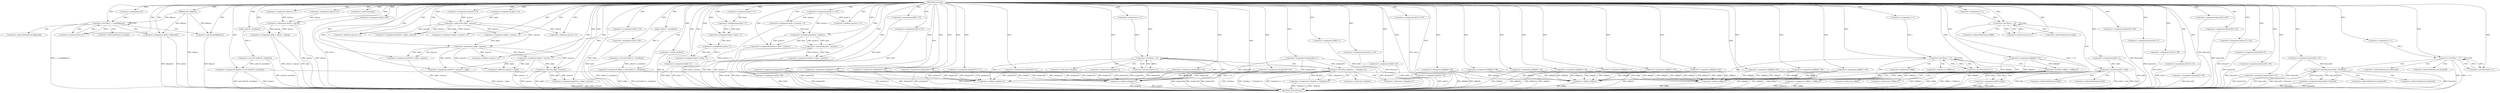 digraph sxyewscj {  
"8669969714643549258" [label = "(METHOD,sxyewscj)" ]
"8669969714643549726" [label = "(METHOD_RETURN,void)" ]
"8669969714643549259" [label = "(PARAM,char* lkkpues)" ]
"8669969714643549263" [label = "(<operator>.assignment,rqkaf = 13)" ]
"8669969714643549268" [label = "(<operator>.assignment,udiwue = 17)" ]
"8669969714643549275" [label = "(<operator>.assignment,i=0)" ]
"8669969714643549278" [label = "(<operator>.lessThan,i < sizeof(lkkpues))" ]
"8669969714643549280" [label = "(<operator>.sizeOf,sizeof(lkkpues))" ]
"8669969714643549282" [label = "(<operator>.postIncrement,i++)" ]
"8669969714643549285" [label = "(<operator>.assignment,zqit[i] = lkkpues[i])" ]
"8669969714643549293" [label = "(<operator>.assignment,cxjwsew = 4)" ]
"8669969714643549296" [label = "(<operator>.assignment,obuphus = (int*)calloc(9, sizeof(int)))" ]
"8669969714643549298" [label = "(<operator>.cast,(int*)calloc(9, sizeof(int)))" ]
"8669969714643549300" [label = "(calloc,calloc(9, sizeof(int)))" ]
"8669969714643549302" [label = "(<operator>.sizeOf,sizeof(int))" ]
"8669969714643549306" [label = "(<operator>.assignment,fcj[0] = 7)" ]
"8669969714643549311" [label = "(<operator>.assignment,pxhttdx = rqkaf - cxjwsew)" ]
"8669969714643549313" [label = "(<operator>.subtraction,rqkaf - cxjwsew)" ]
"8669969714643549317" [label = "(<operator>.assignment,mptvgs = 9)" ]
"8669969714643549321" [label = "(<operator>.assignment,fjwm = 71)" ]
"8669969714643549325" [label = "(<operator>.assignment,obuphus[0] = 1)" ]
"8669969714643549330" [label = "(<operator>.assignment,rqkaf = cxjwsew + 6)" ]
"8669969714643549332" [label = "(<operator>.addition,cxjwsew + 6)" ]
"8669969714643549335" [label = "(<operator>.assignment,fcj[1] = 85)" ]
"8669969714643549340" [label = "(<operator>.assignment,obuphus[1] = 40)" ]
"8669969714643549345" [label = "(<operator>.assignment,obuphus[2] = 62)" ]
"8669969714643549350" [label = "(<operator>.assignment,hlzymv[0] = 72)" ]
"8669969714643549356" [label = "(<operator>.assignment,zjcykcvx = 10)" ]
"8669969714643549359" [label = "(<operator>.assignment,rqkaf = cxjwsew + 6)" ]
"8669969714643549361" [label = "(<operator>.addition,cxjwsew + 6)" ]
"8669969714643549364" [label = "(<operator>.assignment,adok = udiwue - mptvgs)" ]
"8669969714643549366" [label = "(<operator>.subtraction,udiwue - mptvgs)" ]
"8669969714643549370" [label = "(<operator>.assignment,fcj[2] = 10)" ]
"8669969714643549375" [label = "(<operator>.assignment,fcj[3] = 86)" ]
"8669969714643549380" [label = "(<operator>.assignment,pxhttdx = rqkaf - cxjwsew)" ]
"8669969714643549382" [label = "(<operator>.subtraction,rqkaf - cxjwsew)" ]
"8669969714643549385" [label = "(<operator>.assignment,efklhj = (int*)calloc(11, sizeof(int)))" ]
"8669969714643549387" [label = "(<operator>.cast,(int*)calloc(11, sizeof(int)))" ]
"8669969714643549389" [label = "(calloc,calloc(11, sizeof(int)))" ]
"8669969714643549391" [label = "(<operator>.sizeOf,sizeof(int))" ]
"8669969714643549393" [label = "(<operator>.assignment,obuphus[3] = 58)" ]
"8669969714643549398" [label = "(<operator>.assignment,rqkaf = cxjwsew + 6)" ]
"8669969714643549400" [label = "(<operator>.addition,cxjwsew + 6)" ]
"8669969714643549403" [label = "(<operator>.assignment,fjwm = fjwm * 2)" ]
"8669969714643549405" [label = "(<operator>.multiplication,fjwm * 2)" ]
"8669969714643549408" [label = "(<operator>.assignment,fcj[4] = 2)" ]
"8669969714643549413" [label = "(<operator>.assignment,pxhttdx = cxjwsew + rqkaf)" ]
"8669969714643549415" [label = "(<operator>.addition,cxjwsew + rqkaf)" ]
"8669969714643549418" [label = "(<operator>.assignment,efklhj[0] = 36)" ]
"8669969714643549423" [label = "(<operator>.assignment,efklhj[1] = 32)" ]
"8669969714643549428" [label = "(<operator>.assignment,obuphus[4] = 72)" ]
"8669969714643549433" [label = "(<operator>.assignment,fcj[5] = 98)" ]
"8669969714643549438" [label = "(<operator>.assignment,fcj[6] = 74)" ]
"8669969714643549443" [label = "(<operator>.assignment,fcj[7] = 32)" ]
"8669969714643549448" [label = "(<operator>.assignment,obuphus[5] = 3)" ]
"8669969714643549453" [label = "(<operator>.assignment,efklhj[2] = 28)" ]
"8669969714643549458" [label = "(<operator>.assignment,obuphus[6] = 42)" ]
"8669969714643549463" [label = "(<operator>.assignment,fcj[8] = 7)" ]
"8669969714643549468" [label = "(<operator>.assignment,hlzymv[1] = 34)" ]
"8669969714643549473" [label = "(<operator>.assignment,fjwm = fjwm * 2)" ]
"8669969714643549475" [label = "(<operator>.multiplication,fjwm * 2)" ]
"8669969714643549478" [label = "(<operator>.assignment,efklhj[3] = 43)" ]
"8669969714643549483" [label = "(<operator>.assignment,obuphus[7] = 71)" ]
"8669969714643549488" [label = "(<operator>.assignment,pxhttdx = rqkaf / cxjwsew)" ]
"8669969714643549490" [label = "(<operator>.division,rqkaf / cxjwsew)" ]
"8669969714643549493" [label = "(<operator>.assignment,fjwm = zjcykcvx + 6)" ]
"8669969714643549495" [label = "(<operator>.addition,zjcykcvx + 6)" ]
"8669969714643549498" [label = "(<operator>.assignment,fcj[9] = 30)" ]
"8669969714643549503" [label = "(<operator>.assignment,obuphus[8] = 81)" ]
"8669969714643549508" [label = "(<operator>.assignment,psfwqo = fjwm * zjcykcvx)" ]
"8669969714643549510" [label = "(<operator>.multiplication,fjwm * zjcykcvx)" ]
"8669969714643549513" [label = "(<operator>.assignment,fcj[10] = 78)" ]
"8669969714643549520" [label = "(<operator>.assignment,i = 1)" ]
"8669969714643549523" [label = "(<operator>.lessThan,i < 9)" ]
"8669969714643549526" [label = "(<operator>.postIncrement,i++)" ]
"8669969714643549530" [label = "(<operator>.lessThan,*obuphus < *(obuphus+i))" ]
"8669969714643549534" [label = "(<operator>.addition,obuphus+i)" ]
"8669969714643549538" [label = "(<operator>.assignment,*obuphus = *(obuphus+i))" ]
"8669969714643549542" [label = "(<operator>.addition,obuphus+i)" ]
"8669969714643549545" [label = "(<operator>.assignment,efklhj[4] = 80)" ]
"8669969714643549550" [label = "(<operator>.assignment,fcj[11] = 67)" ]
"8669969714643549555" [label = "(<operator>.assignment,efklhj[5] = 98)" ]
"8669969714643549560" [label = "(<operator>.assignment,efklhj[6] = 20)" ]
"8669969714643549565" [label = "(<operator>.assignment,efklhj[7] = 65)" ]
"8669969714643549570" [label = "(<operator>.assignment,hlzymv[2] = 80)" ]
"8669969714643549575" [label = "(<operator>.assignment,efklhj[8] = 60)" ]
"8669969714643549580" [label = "(<operator>.assignment,hlzymv[3] = 3)" ]
"8669969714643549585" [label = "(<operator>.assignment,fcj[12] = 69)" ]
"8669969714643549590" [label = "(<operator>.assignment,fcj[13] = 14)" ]
"8669969714643549595" [label = "(<operator>.assignment,psfwqo = fjwm - zjcykcvx)" ]
"8669969714643549597" [label = "(<operator>.subtraction,fjwm - zjcykcvx)" ]
"8669969714643549600" [label = "(<operator>.assignment,efklhj[9] = 89)" ]
"8669969714643549607" [label = "(<operator>.assignment,i = 1)" ]
"8669969714643549610" [label = "(<operator>.lessThan,i < 14)" ]
"8669969714643549613" [label = "(<operator>.postIncrement,i++)" ]
"8669969714643549617" [label = "(<operator>.lessThan,fcj[0] < fcj[i])" ]
"8669969714643549625" [label = "(<operator>.assignment,fcj[0] = fcj[i])" ]
"8669969714643549632" [label = "(<operator>.assignment,efklhj[10] = 5)" ]
"8669969714643549637" [label = "(<operator>.assignment,hlzymv[4] = 48)" ]
"8669969714643549642" [label = "(<operator>.assignment,hlzymv[5] = 96)" ]
"8669969714643549649" [label = "(<operator>.assignment,i = 1)" ]
"8669969714643549652" [label = "(<operator>.lessThan,i < 11)" ]
"8669969714643549655" [label = "(<operator>.postIncrement,i++)" ]
"8669969714643549659" [label = "(<operator>.lessThan,*efklhj < *(efklhj+i))" ]
"8669969714643549663" [label = "(<operator>.addition,efklhj+i)" ]
"8669969714643549667" [label = "(<operator>.assignment,*efklhj = *(efklhj+i))" ]
"8669969714643549671" [label = "(<operator>.addition,efklhj+i)" ]
"8669969714643549674" [label = "(<operator>.assignment,hlzymv[6] = 52)" ]
"8669969714643549679" [label = "(<operator>.assignment,hlzymv[7] = 36)" ]
"8669969714643549684" [label = "(<operator>.assignment,hlzymv[8] = 8)" ]
"8669969714643549689" [label = "(<operator>.assignment,hlzymv[9] = 58)" ]
"8669969714643549694" [label = "(<operator>.assignment,hlzymv[10] = 52)" ]
"8669969714643549701" [label = "(<operator>.assignment,i = 1)" ]
"8669969714643549704" [label = "(<operator>.lessThan,i < 11)" ]
"8669969714643549707" [label = "(<operator>.postIncrement,i++)" ]
"8669969714643549711" [label = "(<operator>.lessThan,hlzymv[0] < hlzymv[i])" ]
"8669969714643549719" [label = "(<operator>.assignment,hlzymv[0] = hlzymv[i])" ]
"8669969714643549286" [label = "(<operator>.indirectIndexAccess,zqit[i])" ]
"8669969714643549289" [label = "(<operator>.indirectIndexAccess,lkkpues[i])" ]
"8669969714643549531" [label = "(<operator>.indirection,*obuphus)" ]
"8669969714643549533" [label = "(<operator>.indirection,*(obuphus+i))" ]
"8669969714643549539" [label = "(<operator>.indirection,*obuphus)" ]
"8669969714643549541" [label = "(<operator>.indirection,*(obuphus+i))" ]
"8669969714643549618" [label = "(<operator>.indirectIndexAccess,fcj[0])" ]
"8669969714643549621" [label = "(<operator>.indirectIndexAccess,fcj[i])" ]
"8669969714643549626" [label = "(<operator>.indirectIndexAccess,fcj[0])" ]
"8669969714643549629" [label = "(<operator>.indirectIndexAccess,fcj[i])" ]
"8669969714643549660" [label = "(<operator>.indirection,*efklhj)" ]
"8669969714643549662" [label = "(<operator>.indirection,*(efklhj+i))" ]
"8669969714643549668" [label = "(<operator>.indirection,*efklhj)" ]
"8669969714643549670" [label = "(<operator>.indirection,*(efklhj+i))" ]
"8669969714643549712" [label = "(<operator>.indirectIndexAccess,hlzymv[0])" ]
"8669969714643549715" [label = "(<operator>.indirectIndexAccess,hlzymv[i])" ]
"8669969714643549720" [label = "(<operator>.indirectIndexAccess,hlzymv[0])" ]
"8669969714643549723" [label = "(<operator>.indirectIndexAccess,hlzymv[i])" ]
  "8669969714643549617" -> "8669969714643549726"  [ label = "DDG: fcj[i]"] 
  "8669969714643549560" -> "8669969714643549726"  [ label = "DDG: efklhj[6]"] 
  "8669969714643549306" -> "8669969714643549726"  [ label = "DDG: fcj[0]"] 
  "8669969714643549719" -> "8669969714643549726"  [ label = "DDG: hlzymv[i]"] 
  "8669969714643549448" -> "8669969714643549726"  [ label = "DDG: obuphus[5]"] 
  "8669969714643549659" -> "8669969714643549726"  [ label = "DDG: *(efklhj+i)"] 
  "8669969714643549364" -> "8669969714643549726"  [ label = "DDG: udiwue - mptvgs"] 
  "8669969714643549600" -> "8669969714643549726"  [ label = "DDG: efklhj[9]"] 
  "8669969714643549350" -> "8669969714643549726"  [ label = "DDG: hlzymv[0]"] 
  "8669969714643549625" -> "8669969714643549726"  [ label = "DDG: fcj[i]"] 
  "8669969714643549545" -> "8669969714643549726"  [ label = "DDG: efklhj[4]"] 
  "8669969714643549498" -> "8669969714643549726"  [ label = "DDG: fcj[9]"] 
  "8669969714643549663" -> "8669969714643549726"  [ label = "DDG: efklhj"] 
  "8669969714643549659" -> "8669969714643549726"  [ label = "DDG: *efklhj"] 
  "8669969714643549413" -> "8669969714643549726"  [ label = "DDG: cxjwsew + rqkaf"] 
  "8669969714643549530" -> "8669969714643549726"  [ label = "DDG: *obuphus"] 
  "8669969714643549335" -> "8669969714643549726"  [ label = "DDG: fcj[1]"] 
  "8669969714643549375" -> "8669969714643549726"  [ label = "DDG: fcj[3]"] 
  "8669969714643549617" -> "8669969714643549726"  [ label = "DDG: fcj[0] < fcj[i]"] 
  "8669969714643549366" -> "8669969714643549726"  [ label = "DDG: mptvgs"] 
  "8669969714643549468" -> "8669969714643549726"  [ label = "DDG: hlzymv[1]"] 
  "8669969714643549530" -> "8669969714643549726"  [ label = "DDG: *obuphus < *(obuphus+i)"] 
  "8669969714643549285" -> "8669969714643549726"  [ label = "DDG: lkkpues[i]"] 
  "8669969714643549503" -> "8669969714643549726"  [ label = "DDG: obuphus[8]"] 
  "8669969714643549418" -> "8669969714643549726"  [ label = "DDG: efklhj[0]"] 
  "8669969714643549694" -> "8669969714643549726"  [ label = "DDG: hlzymv[10]"] 
  "8669969714643549443" -> "8669969714643549726"  [ label = "DDG: fcj[7]"] 
  "8669969714643549570" -> "8669969714643549726"  [ label = "DDG: hlzymv[2]"] 
  "8669969714643549473" -> "8669969714643549726"  [ label = "DDG: fjwm * 2"] 
  "8669969714643549490" -> "8669969714643549726"  [ label = "DDG: cxjwsew"] 
  "8669969714643549565" -> "8669969714643549726"  [ label = "DDG: efklhj[7]"] 
  "8669969714643549508" -> "8669969714643549726"  [ label = "DDG: fjwm * zjcykcvx"] 
  "8669969714643549689" -> "8669969714643549726"  [ label = "DDG: hlzymv[9]"] 
  "8669969714643549637" -> "8669969714643549726"  [ label = "DDG: hlzymv[4]"] 
  "8669969714643549667" -> "8669969714643549726"  [ label = "DDG: *efklhj"] 
  "8669969714643549542" -> "8669969714643549726"  [ label = "DDG: obuphus"] 
  "8669969714643549625" -> "8669969714643549726"  [ label = "DDG: fcj[0]"] 
  "8669969714643549659" -> "8669969714643549726"  [ label = "DDG: *efklhj < *(efklhj+i)"] 
  "8669969714643549711" -> "8669969714643549726"  [ label = "DDG: hlzymv[i]"] 
  "8669969714643549433" -> "8669969714643549726"  [ label = "DDG: fcj[5]"] 
  "8669969714643549711" -> "8669969714643549726"  [ label = "DDG: hlzymv[0]"] 
  "8669969714643549458" -> "8669969714643549726"  [ label = "DDG: obuphus[6]"] 
  "8669969714643549488" -> "8669969714643549726"  [ label = "DDG: pxhttdx"] 
  "8669969714643549453" -> "8669969714643549726"  [ label = "DDG: efklhj[2]"] 
  "8669969714643549684" -> "8669969714643549726"  [ label = "DDG: hlzymv[8]"] 
  "8669969714643549387" -> "8669969714643549726"  [ label = "DDG: calloc(11, sizeof(int))"] 
  "8669969714643549298" -> "8669969714643549726"  [ label = "DDG: calloc(9, sizeof(int))"] 
  "8669969714643549428" -> "8669969714643549726"  [ label = "DDG: obuphus[4]"] 
  "8669969714643549590" -> "8669969714643549726"  [ label = "DDG: fcj[13]"] 
  "8669969714643549340" -> "8669969714643549726"  [ label = "DDG: obuphus[1]"] 
  "8669969714643549370" -> "8669969714643549726"  [ label = "DDG: fcj[2]"] 
  "8669969714643549523" -> "8669969714643549726"  [ label = "DDG: i < 9"] 
  "8669969714643549679" -> "8669969714643549726"  [ label = "DDG: hlzymv[7]"] 
  "8669969714643549550" -> "8669969714643549726"  [ label = "DDG: fcj[11]"] 
  "8669969714643549530" -> "8669969714643549726"  [ label = "DDG: *(obuphus+i)"] 
  "8669969714643549488" -> "8669969714643549726"  [ label = "DDG: rqkaf / cxjwsew"] 
  "8669969714643549380" -> "8669969714643549726"  [ label = "DDG: rqkaf - cxjwsew"] 
  "8669969714643549280" -> "8669969714643549726"  [ label = "DDG: lkkpues"] 
  "8669969714643549493" -> "8669969714643549726"  [ label = "DDG: zjcykcvx + 6"] 
  "8669969714643549595" -> "8669969714643549726"  [ label = "DDG: psfwqo"] 
  "8669969714643549704" -> "8669969714643549726"  [ label = "DDG: i"] 
  "8669969714643549296" -> "8669969714643549726"  [ label = "DDG: obuphus"] 
  "8669969714643549366" -> "8669969714643549726"  [ label = "DDG: udiwue"] 
  "8669969714643549278" -> "8669969714643549726"  [ label = "DDG: i < sizeof(lkkpues)"] 
  "8669969714643549711" -> "8669969714643549726"  [ label = "DDG: hlzymv[0] < hlzymv[i]"] 
  "8669969714643549595" -> "8669969714643549726"  [ label = "DDG: fjwm - zjcykcvx"] 
  "8669969714643549597" -> "8669969714643549726"  [ label = "DDG: fjwm"] 
  "8669969714643549259" -> "8669969714643549726"  [ label = "DDG: lkkpues"] 
  "8669969714643549632" -> "8669969714643549726"  [ label = "DDG: efklhj[10]"] 
  "8669969714643549580" -> "8669969714643549726"  [ label = "DDG: hlzymv[3]"] 
  "8669969714643549704" -> "8669969714643549726"  [ label = "DDG: i < 11"] 
  "8669969714643549719" -> "8669969714643549726"  [ label = "DDG: hlzymv[0]"] 
  "8669969714643549483" -> "8669969714643549726"  [ label = "DDG: obuphus[7]"] 
  "8669969714643549398" -> "8669969714643549726"  [ label = "DDG: cxjwsew + 6"] 
  "8669969714643549671" -> "8669969714643549726"  [ label = "DDG: efklhj"] 
  "8669969714643549478" -> "8669969714643549726"  [ label = "DDG: efklhj[3]"] 
  "8669969714643549364" -> "8669969714643549726"  [ label = "DDG: adok"] 
  "8669969714643549408" -> "8669969714643549726"  [ label = "DDG: fcj[4]"] 
  "8669969714643549642" -> "8669969714643549726"  [ label = "DDG: hlzymv[5]"] 
  "8669969714643549285" -> "8669969714643549726"  [ label = "DDG: zqit[i]"] 
  "8669969714643549674" -> "8669969714643549726"  [ label = "DDG: hlzymv[6]"] 
  "8669969714643549538" -> "8669969714643549726"  [ label = "DDG: *obuphus"] 
  "8669969714643549513" -> "8669969714643549726"  [ label = "DDG: fcj[10]"] 
  "8669969714643549538" -> "8669969714643549726"  [ label = "DDG: *(obuphus+i)"] 
  "8669969714643549610" -> "8669969714643549726"  [ label = "DDG: i < 14"] 
  "8669969714643549575" -> "8669969714643549726"  [ label = "DDG: efklhj[8]"] 
  "8669969714643549423" -> "8669969714643549726"  [ label = "DDG: efklhj[1]"] 
  "8669969714643549391" -> "8669969714643549726"  [ label = "DDG: int"] 
  "8669969714643549534" -> "8669969714643549726"  [ label = "DDG: obuphus"] 
  "8669969714643549617" -> "8669969714643549726"  [ label = "DDG: fcj[0]"] 
  "8669969714643549296" -> "8669969714643549726"  [ label = "DDG: (int*)calloc(9, sizeof(int))"] 
  "8669969714643549393" -> "8669969714643549726"  [ label = "DDG: obuphus[3]"] 
  "8669969714643549385" -> "8669969714643549726"  [ label = "DDG: efklhj"] 
  "8669969714643549555" -> "8669969714643549726"  [ label = "DDG: efklhj[5]"] 
  "8669969714643549490" -> "8669969714643549726"  [ label = "DDG: rqkaf"] 
  "8669969714643549438" -> "8669969714643549726"  [ label = "DDG: fcj[6]"] 
  "8669969714643549325" -> "8669969714643549726"  [ label = "DDG: obuphus[0]"] 
  "8669969714643549597" -> "8669969714643549726"  [ label = "DDG: zjcykcvx"] 
  "8669969714643549585" -> "8669969714643549726"  [ label = "DDG: fcj[12]"] 
  "8669969714643549667" -> "8669969714643549726"  [ label = "DDG: *(efklhj+i)"] 
  "8669969714643549463" -> "8669969714643549726"  [ label = "DDG: fcj[8]"] 
  "8669969714643549385" -> "8669969714643549726"  [ label = "DDG: (int*)calloc(11, sizeof(int))"] 
  "8669969714643549345" -> "8669969714643549726"  [ label = "DDG: obuphus[2]"] 
  "8669969714643549258" -> "8669969714643549259"  [ label = "DDG: "] 
  "8669969714643549258" -> "8669969714643549263"  [ label = "DDG: "] 
  "8669969714643549258" -> "8669969714643549268"  [ label = "DDG: "] 
  "8669969714643549258" -> "8669969714643549275"  [ label = "DDG: "] 
  "8669969714643549282" -> "8669969714643549278"  [ label = "DDG: i"] 
  "8669969714643549275" -> "8669969714643549278"  [ label = "DDG: i"] 
  "8669969714643549258" -> "8669969714643549278"  [ label = "DDG: "] 
  "8669969714643549259" -> "8669969714643549278"  [ label = "DDG: lkkpues"] 
  "8669969714643549259" -> "8669969714643549280"  [ label = "DDG: lkkpues"] 
  "8669969714643549258" -> "8669969714643549280"  [ label = "DDG: "] 
  "8669969714643549278" -> "8669969714643549282"  [ label = "DDG: i"] 
  "8669969714643549258" -> "8669969714643549282"  [ label = "DDG: "] 
  "8669969714643549259" -> "8669969714643549285"  [ label = "DDG: lkkpues"] 
  "8669969714643549258" -> "8669969714643549285"  [ label = "DDG: "] 
  "8669969714643549258" -> "8669969714643549293"  [ label = "DDG: "] 
  "8669969714643549298" -> "8669969714643549296"  [ label = "DDG: calloc(9, sizeof(int))"] 
  "8669969714643549258" -> "8669969714643549296"  [ label = "DDG: "] 
  "8669969714643549300" -> "8669969714643549298"  [ label = "DDG: 9"] 
  "8669969714643549258" -> "8669969714643549300"  [ label = "DDG: "] 
  "8669969714643549258" -> "8669969714643549302"  [ label = "DDG: "] 
  "8669969714643549258" -> "8669969714643549306"  [ label = "DDG: "] 
  "8669969714643549313" -> "8669969714643549311"  [ label = "DDG: rqkaf"] 
  "8669969714643549313" -> "8669969714643549311"  [ label = "DDG: cxjwsew"] 
  "8669969714643549258" -> "8669969714643549311"  [ label = "DDG: "] 
  "8669969714643549263" -> "8669969714643549313"  [ label = "DDG: rqkaf"] 
  "8669969714643549258" -> "8669969714643549313"  [ label = "DDG: "] 
  "8669969714643549293" -> "8669969714643549313"  [ label = "DDG: cxjwsew"] 
  "8669969714643549258" -> "8669969714643549317"  [ label = "DDG: "] 
  "8669969714643549258" -> "8669969714643549321"  [ label = "DDG: "] 
  "8669969714643549258" -> "8669969714643549325"  [ label = "DDG: "] 
  "8669969714643549313" -> "8669969714643549330"  [ label = "DDG: cxjwsew"] 
  "8669969714643549258" -> "8669969714643549330"  [ label = "DDG: "] 
  "8669969714643549313" -> "8669969714643549332"  [ label = "DDG: cxjwsew"] 
  "8669969714643549258" -> "8669969714643549332"  [ label = "DDG: "] 
  "8669969714643549258" -> "8669969714643549335"  [ label = "DDG: "] 
  "8669969714643549258" -> "8669969714643549340"  [ label = "DDG: "] 
  "8669969714643549258" -> "8669969714643549345"  [ label = "DDG: "] 
  "8669969714643549258" -> "8669969714643549350"  [ label = "DDG: "] 
  "8669969714643549258" -> "8669969714643549356"  [ label = "DDG: "] 
  "8669969714643549258" -> "8669969714643549359"  [ label = "DDG: "] 
  "8669969714643549313" -> "8669969714643549359"  [ label = "DDG: cxjwsew"] 
  "8669969714643549258" -> "8669969714643549361"  [ label = "DDG: "] 
  "8669969714643549313" -> "8669969714643549361"  [ label = "DDG: cxjwsew"] 
  "8669969714643549366" -> "8669969714643549364"  [ label = "DDG: udiwue"] 
  "8669969714643549366" -> "8669969714643549364"  [ label = "DDG: mptvgs"] 
  "8669969714643549258" -> "8669969714643549364"  [ label = "DDG: "] 
  "8669969714643549268" -> "8669969714643549366"  [ label = "DDG: udiwue"] 
  "8669969714643549258" -> "8669969714643549366"  [ label = "DDG: "] 
  "8669969714643549317" -> "8669969714643549366"  [ label = "DDG: mptvgs"] 
  "8669969714643549258" -> "8669969714643549370"  [ label = "DDG: "] 
  "8669969714643549258" -> "8669969714643549375"  [ label = "DDG: "] 
  "8669969714643549382" -> "8669969714643549380"  [ label = "DDG: rqkaf"] 
  "8669969714643549382" -> "8669969714643549380"  [ label = "DDG: cxjwsew"] 
  "8669969714643549258" -> "8669969714643549380"  [ label = "DDG: "] 
  "8669969714643549359" -> "8669969714643549382"  [ label = "DDG: rqkaf"] 
  "8669969714643549258" -> "8669969714643549382"  [ label = "DDG: "] 
  "8669969714643549313" -> "8669969714643549382"  [ label = "DDG: cxjwsew"] 
  "8669969714643549387" -> "8669969714643549385"  [ label = "DDG: calloc(11, sizeof(int))"] 
  "8669969714643549258" -> "8669969714643549385"  [ label = "DDG: "] 
  "8669969714643549389" -> "8669969714643549387"  [ label = "DDG: 11"] 
  "8669969714643549258" -> "8669969714643549389"  [ label = "DDG: "] 
  "8669969714643549258" -> "8669969714643549391"  [ label = "DDG: "] 
  "8669969714643549258" -> "8669969714643549393"  [ label = "DDG: "] 
  "8669969714643549382" -> "8669969714643549398"  [ label = "DDG: cxjwsew"] 
  "8669969714643549258" -> "8669969714643549398"  [ label = "DDG: "] 
  "8669969714643549382" -> "8669969714643549400"  [ label = "DDG: cxjwsew"] 
  "8669969714643549258" -> "8669969714643549400"  [ label = "DDG: "] 
  "8669969714643549405" -> "8669969714643549403"  [ label = "DDG: fjwm"] 
  "8669969714643549405" -> "8669969714643549403"  [ label = "DDG: 2"] 
  "8669969714643549258" -> "8669969714643549403"  [ label = "DDG: "] 
  "8669969714643549321" -> "8669969714643549405"  [ label = "DDG: fjwm"] 
  "8669969714643549258" -> "8669969714643549405"  [ label = "DDG: "] 
  "8669969714643549258" -> "8669969714643549408"  [ label = "DDG: "] 
  "8669969714643549258" -> "8669969714643549413"  [ label = "DDG: "] 
  "8669969714643549382" -> "8669969714643549413"  [ label = "DDG: cxjwsew"] 
  "8669969714643549398" -> "8669969714643549413"  [ label = "DDG: rqkaf"] 
  "8669969714643549258" -> "8669969714643549415"  [ label = "DDG: "] 
  "8669969714643549382" -> "8669969714643549415"  [ label = "DDG: cxjwsew"] 
  "8669969714643549398" -> "8669969714643549415"  [ label = "DDG: rqkaf"] 
  "8669969714643549258" -> "8669969714643549418"  [ label = "DDG: "] 
  "8669969714643549258" -> "8669969714643549423"  [ label = "DDG: "] 
  "8669969714643549258" -> "8669969714643549428"  [ label = "DDG: "] 
  "8669969714643549258" -> "8669969714643549433"  [ label = "DDG: "] 
  "8669969714643549258" -> "8669969714643549438"  [ label = "DDG: "] 
  "8669969714643549258" -> "8669969714643549443"  [ label = "DDG: "] 
  "8669969714643549258" -> "8669969714643549448"  [ label = "DDG: "] 
  "8669969714643549258" -> "8669969714643549453"  [ label = "DDG: "] 
  "8669969714643549258" -> "8669969714643549458"  [ label = "DDG: "] 
  "8669969714643549258" -> "8669969714643549463"  [ label = "DDG: "] 
  "8669969714643549258" -> "8669969714643549468"  [ label = "DDG: "] 
  "8669969714643549475" -> "8669969714643549473"  [ label = "DDG: fjwm"] 
  "8669969714643549475" -> "8669969714643549473"  [ label = "DDG: 2"] 
  "8669969714643549258" -> "8669969714643549473"  [ label = "DDG: "] 
  "8669969714643549403" -> "8669969714643549475"  [ label = "DDG: fjwm"] 
  "8669969714643549258" -> "8669969714643549475"  [ label = "DDG: "] 
  "8669969714643549258" -> "8669969714643549478"  [ label = "DDG: "] 
  "8669969714643549258" -> "8669969714643549483"  [ label = "DDG: "] 
  "8669969714643549490" -> "8669969714643549488"  [ label = "DDG: rqkaf"] 
  "8669969714643549490" -> "8669969714643549488"  [ label = "DDG: cxjwsew"] 
  "8669969714643549258" -> "8669969714643549488"  [ label = "DDG: "] 
  "8669969714643549258" -> "8669969714643549490"  [ label = "DDG: "] 
  "8669969714643549398" -> "8669969714643549490"  [ label = "DDG: rqkaf"] 
  "8669969714643549382" -> "8669969714643549490"  [ label = "DDG: cxjwsew"] 
  "8669969714643549356" -> "8669969714643549493"  [ label = "DDG: zjcykcvx"] 
  "8669969714643549258" -> "8669969714643549493"  [ label = "DDG: "] 
  "8669969714643549356" -> "8669969714643549495"  [ label = "DDG: zjcykcvx"] 
  "8669969714643549258" -> "8669969714643549495"  [ label = "DDG: "] 
  "8669969714643549258" -> "8669969714643549498"  [ label = "DDG: "] 
  "8669969714643549258" -> "8669969714643549503"  [ label = "DDG: "] 
  "8669969714643549510" -> "8669969714643549508"  [ label = "DDG: fjwm"] 
  "8669969714643549510" -> "8669969714643549508"  [ label = "DDG: zjcykcvx"] 
  "8669969714643549258" -> "8669969714643549508"  [ label = "DDG: "] 
  "8669969714643549493" -> "8669969714643549510"  [ label = "DDG: fjwm"] 
  "8669969714643549258" -> "8669969714643549510"  [ label = "DDG: "] 
  "8669969714643549356" -> "8669969714643549510"  [ label = "DDG: zjcykcvx"] 
  "8669969714643549258" -> "8669969714643549513"  [ label = "DDG: "] 
  "8669969714643549258" -> "8669969714643549520"  [ label = "DDG: "] 
  "8669969714643549520" -> "8669969714643549523"  [ label = "DDG: i"] 
  "8669969714643549526" -> "8669969714643549523"  [ label = "DDG: i"] 
  "8669969714643549258" -> "8669969714643549523"  [ label = "DDG: "] 
  "8669969714643549258" -> "8669969714643549526"  [ label = "DDG: "] 
  "8669969714643549523" -> "8669969714643549526"  [ label = "DDG: i"] 
  "8669969714643549538" -> "8669969714643549530"  [ label = "DDG: *obuphus"] 
  "8669969714643549325" -> "8669969714643549530"  [ label = "DDG: obuphus[0]"] 
  "8669969714643549448" -> "8669969714643549534"  [ label = "DDG: obuphus[5]"] 
  "8669969714643549503" -> "8669969714643549534"  [ label = "DDG: obuphus[8]"] 
  "8669969714643549296" -> "8669969714643549534"  [ label = "DDG: obuphus"] 
  "8669969714643549483" -> "8669969714643549534"  [ label = "DDG: obuphus[7]"] 
  "8669969714643549393" -> "8669969714643549534"  [ label = "DDG: obuphus[3]"] 
  "8669969714643549325" -> "8669969714643549534"  [ label = "DDG: obuphus[0]"] 
  "8669969714643549345" -> "8669969714643549534"  [ label = "DDG: obuphus[2]"] 
  "8669969714643549458" -> "8669969714643549534"  [ label = "DDG: obuphus[6]"] 
  "8669969714643549428" -> "8669969714643549534"  [ label = "DDG: obuphus[4]"] 
  "8669969714643549340" -> "8669969714643549534"  [ label = "DDG: obuphus[1]"] 
  "8669969714643549258" -> "8669969714643549534"  [ label = "DDG: "] 
  "8669969714643549523" -> "8669969714643549534"  [ label = "DDG: i"] 
  "8669969714643549530" -> "8669969714643549538"  [ label = "DDG: *(obuphus+i)"] 
  "8669969714643549448" -> "8669969714643549542"  [ label = "DDG: obuphus[5]"] 
  "8669969714643549503" -> "8669969714643549542"  [ label = "DDG: obuphus[8]"] 
  "8669969714643549458" -> "8669969714643549542"  [ label = "DDG: obuphus[6]"] 
  "8669969714643549483" -> "8669969714643549542"  [ label = "DDG: obuphus[7]"] 
  "8669969714643549393" -> "8669969714643549542"  [ label = "DDG: obuphus[3]"] 
  "8669969714643549325" -> "8669969714643549542"  [ label = "DDG: obuphus[0]"] 
  "8669969714643549345" -> "8669969714643549542"  [ label = "DDG: obuphus[2]"] 
  "8669969714643549428" -> "8669969714643549542"  [ label = "DDG: obuphus[4]"] 
  "8669969714643549340" -> "8669969714643549542"  [ label = "DDG: obuphus[1]"] 
  "8669969714643549258" -> "8669969714643549542"  [ label = "DDG: "] 
  "8669969714643549523" -> "8669969714643549542"  [ label = "DDG: i"] 
  "8669969714643549258" -> "8669969714643549545"  [ label = "DDG: "] 
  "8669969714643549258" -> "8669969714643549550"  [ label = "DDG: "] 
  "8669969714643549258" -> "8669969714643549555"  [ label = "DDG: "] 
  "8669969714643549258" -> "8669969714643549560"  [ label = "DDG: "] 
  "8669969714643549258" -> "8669969714643549565"  [ label = "DDG: "] 
  "8669969714643549258" -> "8669969714643549570"  [ label = "DDG: "] 
  "8669969714643549258" -> "8669969714643549575"  [ label = "DDG: "] 
  "8669969714643549258" -> "8669969714643549580"  [ label = "DDG: "] 
  "8669969714643549258" -> "8669969714643549585"  [ label = "DDG: "] 
  "8669969714643549258" -> "8669969714643549590"  [ label = "DDG: "] 
  "8669969714643549597" -> "8669969714643549595"  [ label = "DDG: fjwm"] 
  "8669969714643549597" -> "8669969714643549595"  [ label = "DDG: zjcykcvx"] 
  "8669969714643549258" -> "8669969714643549595"  [ label = "DDG: "] 
  "8669969714643549510" -> "8669969714643549597"  [ label = "DDG: fjwm"] 
  "8669969714643549258" -> "8669969714643549597"  [ label = "DDG: "] 
  "8669969714643549510" -> "8669969714643549597"  [ label = "DDG: zjcykcvx"] 
  "8669969714643549258" -> "8669969714643549600"  [ label = "DDG: "] 
  "8669969714643549258" -> "8669969714643549607"  [ label = "DDG: "] 
  "8669969714643549613" -> "8669969714643549610"  [ label = "DDG: i"] 
  "8669969714643549607" -> "8669969714643549610"  [ label = "DDG: i"] 
  "8669969714643549258" -> "8669969714643549610"  [ label = "DDG: "] 
  "8669969714643549610" -> "8669969714643549613"  [ label = "DDG: i"] 
  "8669969714643549258" -> "8669969714643549613"  [ label = "DDG: "] 
  "8669969714643549306" -> "8669969714643549617"  [ label = "DDG: fcj[0]"] 
  "8669969714643549625" -> "8669969714643549617"  [ label = "DDG: fcj[0]"] 
  "8669969714643549617" -> "8669969714643549625"  [ label = "DDG: fcj[i]"] 
  "8669969714643549258" -> "8669969714643549632"  [ label = "DDG: "] 
  "8669969714643549258" -> "8669969714643549637"  [ label = "DDG: "] 
  "8669969714643549258" -> "8669969714643549642"  [ label = "DDG: "] 
  "8669969714643549258" -> "8669969714643549649"  [ label = "DDG: "] 
  "8669969714643549655" -> "8669969714643549652"  [ label = "DDG: i"] 
  "8669969714643549649" -> "8669969714643549652"  [ label = "DDG: i"] 
  "8669969714643549258" -> "8669969714643549652"  [ label = "DDG: "] 
  "8669969714643549258" -> "8669969714643549655"  [ label = "DDG: "] 
  "8669969714643549652" -> "8669969714643549655"  [ label = "DDG: i"] 
  "8669969714643549418" -> "8669969714643549659"  [ label = "DDG: efklhj[0]"] 
  "8669969714643549667" -> "8669969714643549659"  [ label = "DDG: *efklhj"] 
  "8669969714643549560" -> "8669969714643549663"  [ label = "DDG: efklhj[6]"] 
  "8669969714643549600" -> "8669969714643549663"  [ label = "DDG: efklhj[9]"] 
  "8669969714643549545" -> "8669969714643549663"  [ label = "DDG: efklhj[4]"] 
  "8669969714643549418" -> "8669969714643549663"  [ label = "DDG: efklhj[0]"] 
  "8669969714643549565" -> "8669969714643549663"  [ label = "DDG: efklhj[7]"] 
  "8669969714643549453" -> "8669969714643549663"  [ label = "DDG: efklhj[2]"] 
  "8669969714643549632" -> "8669969714643549663"  [ label = "DDG: efklhj[10]"] 
  "8669969714643549478" -> "8669969714643549663"  [ label = "DDG: efklhj[3]"] 
  "8669969714643549575" -> "8669969714643549663"  [ label = "DDG: efklhj[8]"] 
  "8669969714643549423" -> "8669969714643549663"  [ label = "DDG: efklhj[1]"] 
  "8669969714643549385" -> "8669969714643549663"  [ label = "DDG: efklhj"] 
  "8669969714643549555" -> "8669969714643549663"  [ label = "DDG: efklhj[5]"] 
  "8669969714643549258" -> "8669969714643549663"  [ label = "DDG: "] 
  "8669969714643549652" -> "8669969714643549663"  [ label = "DDG: i"] 
  "8669969714643549659" -> "8669969714643549667"  [ label = "DDG: *(efklhj+i)"] 
  "8669969714643549560" -> "8669969714643549671"  [ label = "DDG: efklhj[6]"] 
  "8669969714643549600" -> "8669969714643549671"  [ label = "DDG: efklhj[9]"] 
  "8669969714643549545" -> "8669969714643549671"  [ label = "DDG: efklhj[4]"] 
  "8669969714643549418" -> "8669969714643549671"  [ label = "DDG: efklhj[0]"] 
  "8669969714643549565" -> "8669969714643549671"  [ label = "DDG: efklhj[7]"] 
  "8669969714643549453" -> "8669969714643549671"  [ label = "DDG: efklhj[2]"] 
  "8669969714643549632" -> "8669969714643549671"  [ label = "DDG: efklhj[10]"] 
  "8669969714643549478" -> "8669969714643549671"  [ label = "DDG: efklhj[3]"] 
  "8669969714643549555" -> "8669969714643549671"  [ label = "DDG: efklhj[5]"] 
  "8669969714643549575" -> "8669969714643549671"  [ label = "DDG: efklhj[8]"] 
  "8669969714643549423" -> "8669969714643549671"  [ label = "DDG: efklhj[1]"] 
  "8669969714643549258" -> "8669969714643549671"  [ label = "DDG: "] 
  "8669969714643549652" -> "8669969714643549671"  [ label = "DDG: i"] 
  "8669969714643549258" -> "8669969714643549674"  [ label = "DDG: "] 
  "8669969714643549258" -> "8669969714643549679"  [ label = "DDG: "] 
  "8669969714643549258" -> "8669969714643549684"  [ label = "DDG: "] 
  "8669969714643549258" -> "8669969714643549689"  [ label = "DDG: "] 
  "8669969714643549258" -> "8669969714643549694"  [ label = "DDG: "] 
  "8669969714643549258" -> "8669969714643549701"  [ label = "DDG: "] 
  "8669969714643549701" -> "8669969714643549704"  [ label = "DDG: i"] 
  "8669969714643549707" -> "8669969714643549704"  [ label = "DDG: i"] 
  "8669969714643549258" -> "8669969714643549704"  [ label = "DDG: "] 
  "8669969714643549704" -> "8669969714643549707"  [ label = "DDG: i"] 
  "8669969714643549258" -> "8669969714643549707"  [ label = "DDG: "] 
  "8669969714643549350" -> "8669969714643549711"  [ label = "DDG: hlzymv[0]"] 
  "8669969714643549719" -> "8669969714643549711"  [ label = "DDG: hlzymv[0]"] 
  "8669969714643549711" -> "8669969714643549719"  [ label = "DDG: hlzymv[i]"] 
  "8669969714643549278" -> "8669969714643549278"  [ label = "CDG: "] 
  "8669969714643549278" -> "8669969714643549285"  [ label = "CDG: "] 
  "8669969714643549278" -> "8669969714643549289"  [ label = "CDG: "] 
  "8669969714643549278" -> "8669969714643549286"  [ label = "CDG: "] 
  "8669969714643549278" -> "8669969714643549280"  [ label = "CDG: "] 
  "8669969714643549278" -> "8669969714643549282"  [ label = "CDG: "] 
  "8669969714643549523" -> "8669969714643549534"  [ label = "CDG: "] 
  "8669969714643549523" -> "8669969714643549531"  [ label = "CDG: "] 
  "8669969714643549523" -> "8669969714643549530"  [ label = "CDG: "] 
  "8669969714643549523" -> "8669969714643549526"  [ label = "CDG: "] 
  "8669969714643549523" -> "8669969714643549523"  [ label = "CDG: "] 
  "8669969714643549523" -> "8669969714643549533"  [ label = "CDG: "] 
  "8669969714643549530" -> "8669969714643549541"  [ label = "CDG: "] 
  "8669969714643549530" -> "8669969714643549542"  [ label = "CDG: "] 
  "8669969714643549530" -> "8669969714643549539"  [ label = "CDG: "] 
  "8669969714643549530" -> "8669969714643549538"  [ label = "CDG: "] 
  "8669969714643549610" -> "8669969714643549610"  [ label = "CDG: "] 
  "8669969714643549610" -> "8669969714643549621"  [ label = "CDG: "] 
  "8669969714643549610" -> "8669969714643549613"  [ label = "CDG: "] 
  "8669969714643549610" -> "8669969714643549617"  [ label = "CDG: "] 
  "8669969714643549610" -> "8669969714643549618"  [ label = "CDG: "] 
  "8669969714643549617" -> "8669969714643549625"  [ label = "CDG: "] 
  "8669969714643549617" -> "8669969714643549626"  [ label = "CDG: "] 
  "8669969714643549617" -> "8669969714643549629"  [ label = "CDG: "] 
  "8669969714643549652" -> "8669969714643549660"  [ label = "CDG: "] 
  "8669969714643549652" -> "8669969714643549663"  [ label = "CDG: "] 
  "8669969714643549652" -> "8669969714643549662"  [ label = "CDG: "] 
  "8669969714643549652" -> "8669969714643549659"  [ label = "CDG: "] 
  "8669969714643549652" -> "8669969714643549652"  [ label = "CDG: "] 
  "8669969714643549652" -> "8669969714643549655"  [ label = "CDG: "] 
  "8669969714643549659" -> "8669969714643549668"  [ label = "CDG: "] 
  "8669969714643549659" -> "8669969714643549671"  [ label = "CDG: "] 
  "8669969714643549659" -> "8669969714643549670"  [ label = "CDG: "] 
  "8669969714643549659" -> "8669969714643549667"  [ label = "CDG: "] 
  "8669969714643549704" -> "8669969714643549711"  [ label = "CDG: "] 
  "8669969714643549704" -> "8669969714643549704"  [ label = "CDG: "] 
  "8669969714643549704" -> "8669969714643549707"  [ label = "CDG: "] 
  "8669969714643549704" -> "8669969714643549712"  [ label = "CDG: "] 
  "8669969714643549704" -> "8669969714643549715"  [ label = "CDG: "] 
  "8669969714643549711" -> "8669969714643549720"  [ label = "CDG: "] 
  "8669969714643549711" -> "8669969714643549723"  [ label = "CDG: "] 
  "8669969714643549711" -> "8669969714643549719"  [ label = "CDG: "] 
}
